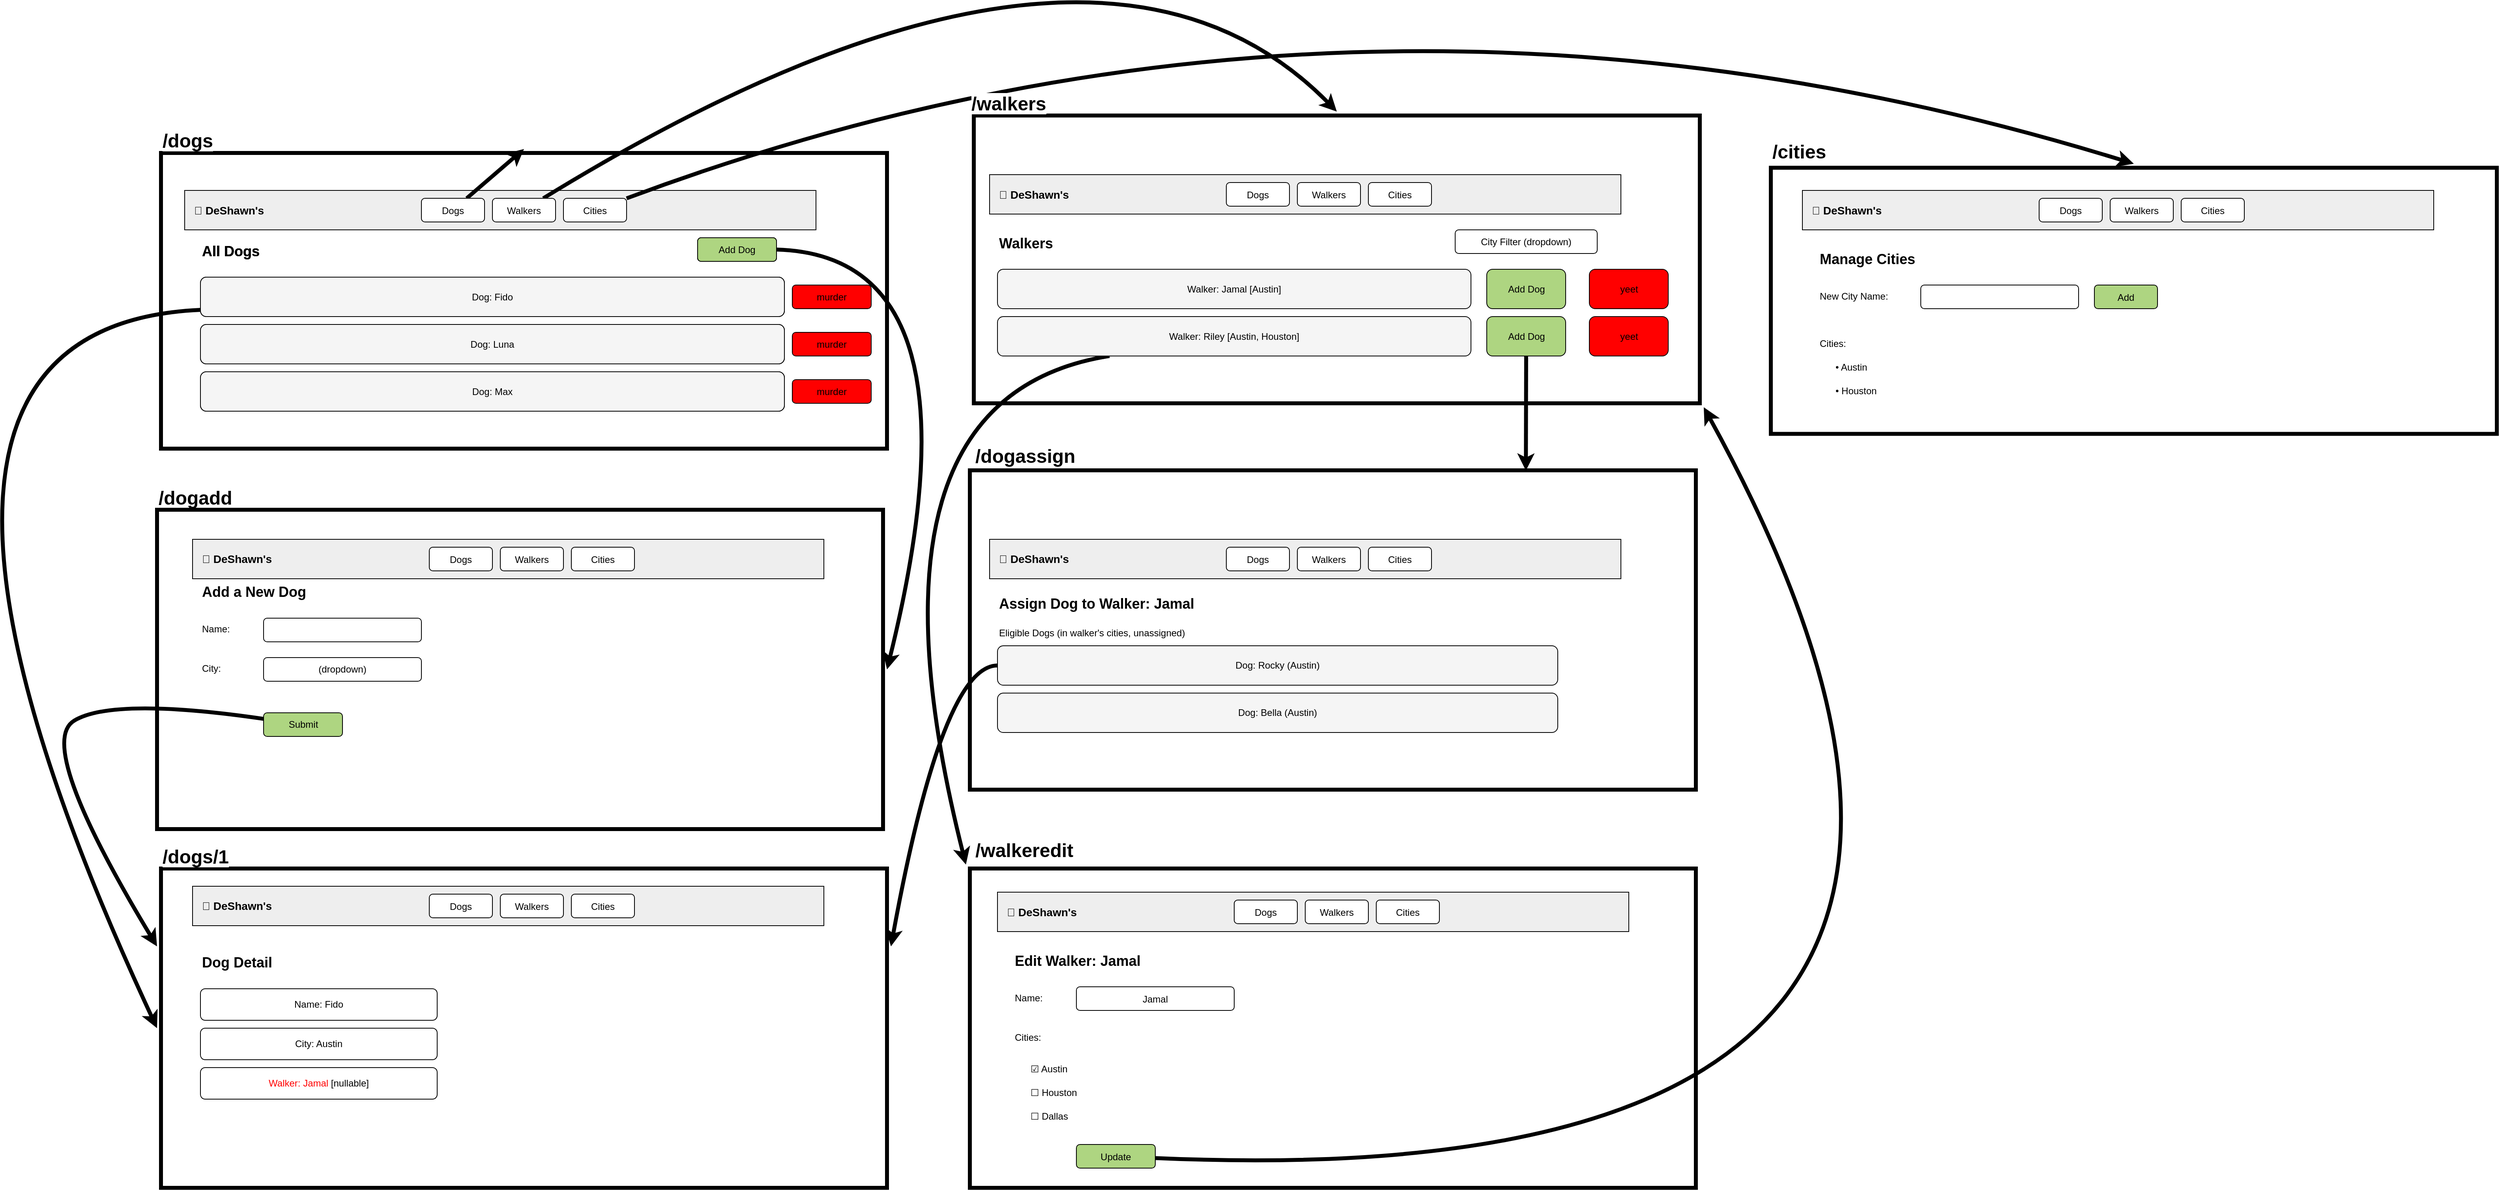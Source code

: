 <mxfile>
    <diagram name="HomePage - Dog List" id="l11hQqiA0nnNnRFRrhsg">
        <mxGraphModel dx="4706" dy="3631" grid="1" gridSize="10" guides="1" tooltips="1" connect="1" arrows="1" fold="1" page="1" pageScale="1" pageWidth="850" pageHeight="1100" math="0" shadow="0">
            <root>
                <mxCell id="0"/>
                <mxCell id="1" parent="0"/>
                <mxCell id="b7Y2qeC1Cj4s1qI2_A_5-8" value="Dog Detail" style="text;html=1;strokeColor=none;fillColor=none;fontSize=18;fontStyle=1;movable=1;resizable=1;rotatable=1;deletable=1;editable=1;locked=0;connectable=1;" parent="1" vertex="1">
                    <mxGeometry x="20" y="870" width="200" height="30" as="geometry"/>
                </mxCell>
                <mxCell id="b7Y2qeC1Cj4s1qI2_A_5-9" value="Name: Fido" style="rounded=1;whiteSpace=wrap;html=1;fillColor=#ffffff;movable=1;resizable=1;rotatable=1;deletable=1;editable=1;locked=0;connectable=1;" parent="1" vertex="1">
                    <mxGeometry x="20" y="920" width="300" height="40" as="geometry"/>
                </mxCell>
                <mxCell id="b7Y2qeC1Cj4s1qI2_A_5-10" value="City: Austin" style="rounded=1;whiteSpace=wrap;html=1;fillColor=#ffffff;movable=1;resizable=1;rotatable=1;deletable=1;editable=1;locked=0;connectable=1;" parent="1" vertex="1">
                    <mxGeometry x="20" y="970" width="300" height="40" as="geometry"/>
                </mxCell>
                <mxCell id="b7Y2qeC1Cj4s1qI2_A_5-11" value="&lt;span style=&quot;color: rgb(255, 0, 0);&quot;&gt;Walker: Jamal&lt;/span&gt; [nullable]" style="rounded=1;whiteSpace=wrap;html=1;fillColor=#ffffff;movable=1;resizable=1;rotatable=1;deletable=1;editable=1;locked=0;connectable=1;" parent="1" vertex="1">
                    <mxGeometry x="20" y="1020" width="300" height="40" as="geometry"/>
                </mxCell>
                <mxCell id="b7Y2qeC1Cj4s1qI2_A_5-32" value="Add a New Dog" style="text;html=1;fontSize=18;fontStyle=1;movable=1;resizable=1;rotatable=1;deletable=1;editable=1;locked=0;connectable=1;" parent="1" vertex="1">
                    <mxGeometry x="20" y="400" width="200" height="30" as="geometry"/>
                </mxCell>
                <mxCell id="b7Y2qeC1Cj4s1qI2_A_5-33" value="Name:" style="text;html=1;movable=1;resizable=1;rotatable=1;deletable=1;editable=1;locked=0;connectable=1;" parent="1" vertex="1">
                    <mxGeometry x="20" y="450" width="80" height="30" as="geometry"/>
                </mxCell>
                <mxCell id="b7Y2qeC1Cj4s1qI2_A_5-34" value="" style="rounded=1;whiteSpace=wrap;html=1;fillColor=#ffffff;movable=1;resizable=1;rotatable=1;deletable=1;editable=1;locked=0;connectable=1;" parent="1" vertex="1">
                    <mxGeometry x="100" y="450" width="200" height="30" as="geometry"/>
                </mxCell>
                <mxCell id="b7Y2qeC1Cj4s1qI2_A_5-35" value="City:" style="text;html=1;movable=1;resizable=1;rotatable=1;deletable=1;editable=1;locked=0;connectable=1;" parent="1" vertex="1">
                    <mxGeometry x="20" y="500" width="80" height="30" as="geometry"/>
                </mxCell>
                <mxCell id="b7Y2qeC1Cj4s1qI2_A_5-36" value="(dropdown)" style="rounded=1;whiteSpace=wrap;html=1;fillColor=#ffffff;movable=1;resizable=1;rotatable=1;deletable=1;editable=1;locked=0;connectable=1;" parent="1" vertex="1">
                    <mxGeometry x="100" y="500" width="200" height="30" as="geometry"/>
                </mxCell>
                <mxCell id="24" style="edgeStyle=none;html=1;entryX=0;entryY=0.25;entryDx=0;entryDy=0;strokeWidth=5;rounded=0;curved=1;" edge="1" parent="1" source="b7Y2qeC1Cj4s1qI2_A_5-37" target="18">
                    <mxGeometry relative="1" as="geometry">
                        <Array as="points">
                            <mxPoint x="-90" y="550"/>
                            <mxPoint x="-190" y="610"/>
                        </Array>
                    </mxGeometry>
                </mxCell>
                <mxCell id="b7Y2qeC1Cj4s1qI2_A_5-37" value="Submit" style="rounded=1;fillColor=#AED581;html=1;movable=1;resizable=1;rotatable=1;deletable=1;editable=1;locked=0;connectable=1;" parent="1" vertex="1">
                    <mxGeometry x="100" y="570" width="100" height="30" as="geometry"/>
                </mxCell>
                <mxCell id="b7Y2qeC1Cj4s1qI2_A_5-39" value="Walkers" style="text;html=1;fontSize=18;fontStyle=1;movable=1;resizable=1;rotatable=1;deletable=1;editable=1;locked=0;connectable=1;" parent="1" vertex="1">
                    <mxGeometry x="1030" y="-42.5" width="200" height="30" as="geometry"/>
                </mxCell>
                <mxCell id="b7Y2qeC1Cj4s1qI2_A_5-40" value="City Filter (dropdown)" style="rounded=1;whiteSpace=wrap;html=1;fillColor=#ffffff;movable=1;resizable=1;rotatable=1;deletable=1;editable=1;locked=0;connectable=1;" parent="1" vertex="1">
                    <mxGeometry x="1610" y="-42.5" width="180" height="30" as="geometry"/>
                </mxCell>
                <mxCell id="b7Y2qeC1Cj4s1qI2_A_5-41" value="Walker: Jamal [Austin]" style="rounded=1;whiteSpace=wrap;html=1;fillColor=#f5f5f5;movable=1;resizable=1;rotatable=1;deletable=1;editable=1;locked=0;connectable=1;" parent="1" vertex="1">
                    <mxGeometry x="1030" y="7.5" width="600" height="50" as="geometry"/>
                </mxCell>
                <mxCell id="b7Y2qeC1Cj4s1qI2_A_5-42" value="Add Dog" style="rounded=1;fillColor=#AED581;html=1;movable=1;resizable=1;rotatable=1;deletable=1;editable=1;locked=0;connectable=1;" parent="1" vertex="1">
                    <mxGeometry x="1650" y="7.5" width="100" height="50" as="geometry"/>
                </mxCell>
                <mxCell id="32" style="edgeStyle=none;html=1;entryX=0;entryY=0;entryDx=0;entryDy=0;strokeWidth=5;rounded=0;curved=1;" edge="1" parent="1" source="b7Y2qeC1Cj4s1qI2_A_5-43" target="13">
                    <mxGeometry relative="1" as="geometry">
                        <Array as="points">
                            <mxPoint x="840" y="170"/>
                        </Array>
                    </mxGeometry>
                </mxCell>
                <mxCell id="b7Y2qeC1Cj4s1qI2_A_5-43" value="Walker: Riley [Austin, Houston]" style="rounded=1;whiteSpace=wrap;html=1;fillColor=#f5f5f5;movable=1;resizable=1;rotatable=1;deletable=1;editable=1;locked=0;connectable=1;" parent="1" vertex="1">
                    <mxGeometry x="1030" y="67.5" width="600" height="50" as="geometry"/>
                </mxCell>
                <mxCell id="b7Y2qeC1Cj4s1qI2_A_5-44" value="Add Dog" style="rounded=1;fillColor=#AED581;html=1;movable=1;resizable=1;rotatable=1;deletable=1;editable=1;locked=0;connectable=1;" parent="1" vertex="1">
                    <mxGeometry x="1650" y="67.5" width="100" height="50" as="geometry"/>
                </mxCell>
                <mxCell id="b7Y2qeC1Cj4s1qI2_A_5-46" value="Assign Dog to Walker: Jamal" style="text;html=1;fontSize=18;fontStyle=1;movable=1;resizable=1;rotatable=1;deletable=1;editable=1;locked=0;connectable=1;" parent="1" vertex="1">
                    <mxGeometry x="1030" y="415" width="400" height="30" as="geometry"/>
                </mxCell>
                <mxCell id="b7Y2qeC1Cj4s1qI2_A_5-47" value="Eligible Dogs (in walker&#39;s cities, unassigned)" style="text;html=1;movable=1;resizable=1;rotatable=1;deletable=1;editable=1;locked=0;connectable=1;" parent="1" vertex="1">
                    <mxGeometry x="1030" y="455" width="400" height="20" as="geometry"/>
                </mxCell>
                <mxCell id="29" style="edgeStyle=none;html=1;entryX=1;entryY=0.25;entryDx=0;entryDy=0;rounded=0;curved=1;strokeWidth=5;" edge="1" parent="1" source="b7Y2qeC1Cj4s1qI2_A_5-48" target="18">
                    <mxGeometry relative="1" as="geometry">
                        <Array as="points">
                            <mxPoint x="960" y="510"/>
                        </Array>
                    </mxGeometry>
                </mxCell>
                <mxCell id="b7Y2qeC1Cj4s1qI2_A_5-48" value="Dog: Rocky (Austin)" style="rounded=1;whiteSpace=wrap;fillColor=#f5f5f5;movable=1;resizable=1;rotatable=1;deletable=1;editable=1;locked=0;connectable=1;" parent="1" vertex="1">
                    <mxGeometry x="1030" y="485" width="710" height="50" as="geometry"/>
                </mxCell>
                <mxCell id="b7Y2qeC1Cj4s1qI2_A_5-50" value="Dog: Bella (Austin)" style="rounded=1;whiteSpace=wrap;fillColor=#f5f5f5;movable=1;resizable=1;rotatable=1;deletable=1;editable=1;locked=0;connectable=1;" parent="1" vertex="1">
                    <mxGeometry x="1030" y="545" width="710" height="50" as="geometry"/>
                </mxCell>
                <mxCell id="b7Y2qeC1Cj4s1qI2_A_5-113" value="" style="rounded=0;whiteSpace=wrap;html=1;fillColor=#eeeeee;" parent="1" vertex="1">
                    <mxGeometry x="2050" y="-92.5" width="800" height="50" as="geometry"/>
                </mxCell>
                <mxCell id="b7Y2qeC1Cj4s1qI2_A_5-114" value="🐾 DeShawn&#39;s" style="text;html=1;fontSize=14;fontStyle=1;" parent="1" vertex="1">
                    <mxGeometry x="2060" y="-82.5" width="120" height="30" as="geometry"/>
                </mxCell>
                <mxCell id="b7Y2qeC1Cj4s1qI2_A_5-115" value="Dogs" style="rounded=1;fillColor=#ffffff;" parent="1" vertex="1">
                    <mxGeometry x="2350" y="-82.5" width="80" height="30" as="geometry"/>
                </mxCell>
                <mxCell id="b7Y2qeC1Cj4s1qI2_A_5-116" value="Walkers" style="rounded=1;fillColor=#ffffff;" parent="1" vertex="1">
                    <mxGeometry x="2440" y="-82.5" width="80" height="30" as="geometry"/>
                </mxCell>
                <mxCell id="b7Y2qeC1Cj4s1qI2_A_5-117" value="Cities" style="rounded=1;fillColor=#ffffff;" parent="1" vertex="1">
                    <mxGeometry x="2530" y="-82.5" width="80" height="30" as="geometry"/>
                </mxCell>
                <mxCell id="b7Y2qeC1Cj4s1qI2_A_5-118" value="Manage Cities" style="text;html=1;fontSize=18;fontStyle=1;" parent="1" vertex="1">
                    <mxGeometry x="2070" y="-22.5" width="300" height="30" as="geometry"/>
                </mxCell>
                <mxCell id="b7Y2qeC1Cj4s1qI2_A_5-119" value="New City Name:" style="text;html=1;" parent="1" vertex="1">
                    <mxGeometry x="2070" y="27.5" width="120" height="30" as="geometry"/>
                </mxCell>
                <mxCell id="b7Y2qeC1Cj4s1qI2_A_5-120" value="" style="rounded=1;whiteSpace=wrap;fillColor=#ffffff;" parent="1" vertex="1">
                    <mxGeometry x="2200" y="27.5" width="200" height="30" as="geometry"/>
                </mxCell>
                <mxCell id="b7Y2qeC1Cj4s1qI2_A_5-121" value="Add" style="rounded=1;fillColor=#AED581;" parent="1" vertex="1">
                    <mxGeometry x="2420" y="27.5" width="80" height="30" as="geometry"/>
                </mxCell>
                <mxCell id="b7Y2qeC1Cj4s1qI2_A_5-122" value="Cities:" style="text;html=1;" parent="1" vertex="1">
                    <mxGeometry x="2070" y="87.5" width="100" height="20" as="geometry"/>
                </mxCell>
                <mxCell id="b7Y2qeC1Cj4s1qI2_A_5-123" value="• Austin" style="text;html=1;" parent="1" vertex="1">
                    <mxGeometry x="2090" y="117.5" width="200" height="20" as="geometry"/>
                </mxCell>
                <mxCell id="b7Y2qeC1Cj4s1qI2_A_5-124" value="• Houston" style="text;html=1;" parent="1" vertex="1">
                    <mxGeometry x="2090" y="147.5" width="200" height="20" as="geometry"/>
                </mxCell>
                <mxCell id="b7Y2qeC1Cj4s1qI2_A_5-130" value="Edit Walker: Jamal" style="text;html=1;fontSize=18;fontStyle=1;movable=1;resizable=1;rotatable=1;deletable=1;editable=1;locked=0;connectable=1;" parent="1" vertex="1">
                    <mxGeometry x="1050" y="867.5" width="400" height="30" as="geometry"/>
                </mxCell>
                <mxCell id="b7Y2qeC1Cj4s1qI2_A_5-131" value="Name:" style="text;html=1;movable=1;resizable=1;rotatable=1;deletable=1;editable=1;locked=0;connectable=1;" parent="1" vertex="1">
                    <mxGeometry x="1050" y="917.5" width="80" height="30" as="geometry"/>
                </mxCell>
                <mxCell id="b7Y2qeC1Cj4s1qI2_A_5-132" value="Jamal" style="rounded=1;fillColor=#ffffff;movable=1;resizable=1;rotatable=1;deletable=1;editable=1;locked=0;connectable=1;" parent="1" vertex="1">
                    <mxGeometry x="1130" y="917.5" width="200" height="30" as="geometry"/>
                </mxCell>
                <mxCell id="b7Y2qeC1Cj4s1qI2_A_5-133" value="Cities:" style="text;html=1;movable=1;resizable=1;rotatable=1;deletable=1;editable=1;locked=0;connectable=1;" parent="1" vertex="1">
                    <mxGeometry x="1050" y="967.5" width="100" height="30" as="geometry"/>
                </mxCell>
                <mxCell id="b7Y2qeC1Cj4s1qI2_A_5-134" value="☑ Austin" style="text;html=1;movable=1;resizable=1;rotatable=1;deletable=1;editable=1;locked=0;connectable=1;" parent="1" vertex="1">
                    <mxGeometry x="1070" y="1007.5" width="120" height="20" as="geometry"/>
                </mxCell>
                <mxCell id="b7Y2qeC1Cj4s1qI2_A_5-135" value="☐ Houston" style="text;html=1;movable=1;resizable=1;rotatable=1;deletable=1;editable=1;locked=0;connectable=1;" parent="1" vertex="1">
                    <mxGeometry x="1070" y="1037.5" width="120" height="20" as="geometry"/>
                </mxCell>
                <mxCell id="b7Y2qeC1Cj4s1qI2_A_5-136" value="☐ Dallas" style="text;html=1;movable=1;resizable=1;rotatable=1;deletable=1;editable=1;locked=0;connectable=1;" parent="1" vertex="1">
                    <mxGeometry x="1070" y="1067.5" width="120" height="20" as="geometry"/>
                </mxCell>
                <mxCell id="33" style="edgeStyle=none;html=1;entryX=1;entryY=1;entryDx=0;entryDy=0;strokeWidth=5;rounded=0;curved=1;" edge="1" parent="1" source="b7Y2qeC1Cj4s1qI2_A_5-137" target="16">
                    <mxGeometry relative="1" as="geometry">
                        <Array as="points">
                            <mxPoint x="2480" y="1190"/>
                        </Array>
                    </mxGeometry>
                </mxCell>
                <mxCell id="b7Y2qeC1Cj4s1qI2_A_5-137" value="Update" style="rounded=1;fillColor=#aed581;movable=1;resizable=1;rotatable=1;deletable=1;editable=1;locked=0;connectable=1;" parent="1" vertex="1">
                    <mxGeometry x="1130" y="1117.5" width="100" height="30" as="geometry"/>
                </mxCell>
                <mxCell id="b7Y2qeC1Cj4s1qI2_A_5-146" value="" style="group;movable=1;resizable=1;rotatable=1;deletable=1;editable=1;locked=0;connectable=1;" parent="1" vertex="1" connectable="0">
                    <mxGeometry x="1030" y="797.5" width="800" height="50" as="geometry"/>
                </mxCell>
                <mxCell id="b7Y2qeC1Cj4s1qI2_A_5-125" value="" style="rounded=0;fillColor=#eeeeee;movable=1;resizable=1;rotatable=1;deletable=1;editable=1;locked=0;connectable=1;" parent="b7Y2qeC1Cj4s1qI2_A_5-146" vertex="1">
                    <mxGeometry width="800" height="50" as="geometry"/>
                </mxCell>
                <mxCell id="b7Y2qeC1Cj4s1qI2_A_5-126" value="🐾 DeShawn&#39;s" style="text;html=1;fontSize=14;fontStyle=1;movable=1;resizable=1;rotatable=1;deletable=1;editable=1;locked=0;connectable=1;" parent="b7Y2qeC1Cj4s1qI2_A_5-146" vertex="1">
                    <mxGeometry x="10" y="10" width="120" height="30" as="geometry"/>
                </mxCell>
                <mxCell id="b7Y2qeC1Cj4s1qI2_A_5-127" value="Dogs" style="rounded=1;fillColor=#ffffff;movable=1;resizable=1;rotatable=1;deletable=1;editable=1;locked=0;connectable=1;" parent="b7Y2qeC1Cj4s1qI2_A_5-146" vertex="1">
                    <mxGeometry x="300" y="10" width="80" height="30" as="geometry"/>
                </mxCell>
                <mxCell id="b7Y2qeC1Cj4s1qI2_A_5-128" value="Walkers" style="rounded=1;fillColor=#ffffff;movable=1;resizable=1;rotatable=1;deletable=1;editable=1;locked=0;connectable=1;" parent="b7Y2qeC1Cj4s1qI2_A_5-146" vertex="1">
                    <mxGeometry x="390" y="10" width="80" height="30" as="geometry"/>
                </mxCell>
                <mxCell id="b7Y2qeC1Cj4s1qI2_A_5-129" value="Cities" style="rounded=1;fillColor=#ffffff;movable=1;resizable=1;rotatable=1;deletable=1;editable=1;locked=0;connectable=1;" parent="b7Y2qeC1Cj4s1qI2_A_5-146" vertex="1">
                    <mxGeometry x="480" y="10" width="80" height="30" as="geometry"/>
                </mxCell>
                <mxCell id="b7Y2qeC1Cj4s1qI2_A_5-147" value="" style="group" parent="1" vertex="1" connectable="0">
                    <mxGeometry x="10" y="790" width="800" height="50" as="geometry"/>
                </mxCell>
                <mxCell id="b7Y2qeC1Cj4s1qI2_A_5-148" value="" style="rounded=0;fillColor=#eeeeee;movable=1;resizable=1;rotatable=1;deletable=1;editable=1;locked=0;connectable=1;" parent="b7Y2qeC1Cj4s1qI2_A_5-147" vertex="1">
                    <mxGeometry width="800" height="50" as="geometry"/>
                </mxCell>
                <mxCell id="b7Y2qeC1Cj4s1qI2_A_5-149" value="🐾 DeShawn&#39;s" style="text;html=1;fontSize=14;fontStyle=1;movable=0;resizable=0;rotatable=0;deletable=0;editable=0;locked=1;connectable=0;" parent="b7Y2qeC1Cj4s1qI2_A_5-147" vertex="1">
                    <mxGeometry x="10" y="10" width="120" height="30" as="geometry"/>
                </mxCell>
                <mxCell id="b7Y2qeC1Cj4s1qI2_A_5-150" value="Dogs" style="rounded=1;fillColor=#ffffff;movable=0;resizable=0;rotatable=0;deletable=0;editable=0;locked=1;connectable=0;" parent="b7Y2qeC1Cj4s1qI2_A_5-147" vertex="1">
                    <mxGeometry x="300" y="10" width="80" height="30" as="geometry"/>
                </mxCell>
                <mxCell id="b7Y2qeC1Cj4s1qI2_A_5-151" value="Walkers" style="rounded=1;fillColor=#ffffff;movable=0;resizable=0;rotatable=0;deletable=0;editable=0;locked=1;connectable=0;" parent="b7Y2qeC1Cj4s1qI2_A_5-147" vertex="1">
                    <mxGeometry x="390" y="10" width="80" height="30" as="geometry"/>
                </mxCell>
                <mxCell id="b7Y2qeC1Cj4s1qI2_A_5-152" value="Cities" style="rounded=1;fillColor=#ffffff;movable=0;resizable=0;rotatable=0;deletable=0;editable=0;locked=1;connectable=0;" parent="b7Y2qeC1Cj4s1qI2_A_5-147" vertex="1">
                    <mxGeometry x="480" y="10" width="80" height="30" as="geometry"/>
                </mxCell>
                <mxCell id="b7Y2qeC1Cj4s1qI2_A_5-159" value="" style="group;movable=1;resizable=1;rotatable=1;deletable=1;editable=1;locked=0;connectable=1;" parent="1" vertex="1" connectable="0">
                    <mxGeometry x="1020" y="-112.5" width="800" height="50" as="geometry"/>
                </mxCell>
                <mxCell id="b7Y2qeC1Cj4s1qI2_A_5-160" value="" style="rounded=0;fillColor=#eeeeee;movable=1;resizable=1;rotatable=1;deletable=1;editable=1;locked=0;connectable=1;" parent="b7Y2qeC1Cj4s1qI2_A_5-159" vertex="1">
                    <mxGeometry width="800" height="50" as="geometry"/>
                </mxCell>
                <mxCell id="b7Y2qeC1Cj4s1qI2_A_5-161" value="🐾 DeShawn&#39;s" style="text;html=1;fontSize=14;fontStyle=1;movable=1;resizable=1;rotatable=1;deletable=1;editable=1;locked=0;connectable=1;" parent="b7Y2qeC1Cj4s1qI2_A_5-159" vertex="1">
                    <mxGeometry x="10" y="10" width="120" height="30" as="geometry"/>
                </mxCell>
                <mxCell id="b7Y2qeC1Cj4s1qI2_A_5-162" value="Dogs" style="rounded=1;fillColor=#ffffff;movable=1;resizable=1;rotatable=1;deletable=1;editable=1;locked=0;connectable=1;" parent="b7Y2qeC1Cj4s1qI2_A_5-159" vertex="1">
                    <mxGeometry x="300" y="10" width="80" height="30" as="geometry"/>
                </mxCell>
                <mxCell id="b7Y2qeC1Cj4s1qI2_A_5-164" value="Cities" style="rounded=1;fillColor=#ffffff;movable=1;resizable=1;rotatable=1;deletable=1;editable=1;locked=0;connectable=1;" parent="b7Y2qeC1Cj4s1qI2_A_5-159" vertex="1">
                    <mxGeometry x="480" y="10" width="80" height="30" as="geometry"/>
                </mxCell>
                <mxCell id="19" value="Walkers" style="rounded=1;fillColor=#ffffff;movable=1;resizable=1;rotatable=1;deletable=1;editable=1;locked=0;connectable=1;" vertex="1" parent="b7Y2qeC1Cj4s1qI2_A_5-159">
                    <mxGeometry x="390" y="10" width="80" height="30" as="geometry"/>
                </mxCell>
                <mxCell id="b7Y2qeC1Cj4s1qI2_A_5-165" value="" style="group" parent="1" vertex="1" connectable="0">
                    <mxGeometry x="1020" y="350" width="870" height="410" as="geometry"/>
                </mxCell>
                <mxCell id="b7Y2qeC1Cj4s1qI2_A_5-166" value="" style="rounded=0;fillColor=#eeeeee;movable=1;resizable=1;rotatable=1;deletable=1;editable=1;locked=0;connectable=1;" parent="b7Y2qeC1Cj4s1qI2_A_5-165" vertex="1">
                    <mxGeometry width="800" height="50" as="geometry"/>
                </mxCell>
                <mxCell id="b7Y2qeC1Cj4s1qI2_A_5-167" value="🐾 DeShawn&#39;s" style="text;html=1;fontSize=14;fontStyle=1;movable=0;resizable=0;rotatable=0;deletable=0;editable=0;locked=1;connectable=0;" parent="b7Y2qeC1Cj4s1qI2_A_5-165" vertex="1">
                    <mxGeometry x="10" y="10" width="120" height="30" as="geometry"/>
                </mxCell>
                <mxCell id="b7Y2qeC1Cj4s1qI2_A_5-168" value="Dogs" style="rounded=1;fillColor=#ffffff;movable=0;resizable=0;rotatable=0;deletable=0;editable=0;locked=1;connectable=0;" parent="b7Y2qeC1Cj4s1qI2_A_5-165" vertex="1">
                    <mxGeometry x="300" y="10" width="80" height="30" as="geometry"/>
                </mxCell>
                <mxCell id="b7Y2qeC1Cj4s1qI2_A_5-169" value="Walkers" style="rounded=1;fillColor=#ffffff;movable=0;resizable=0;rotatable=0;deletable=0;editable=0;locked=1;connectable=0;" parent="b7Y2qeC1Cj4s1qI2_A_5-165" vertex="1">
                    <mxGeometry x="390" y="10" width="80" height="30" as="geometry"/>
                </mxCell>
                <mxCell id="b7Y2qeC1Cj4s1qI2_A_5-170" value="Cities" style="rounded=1;fillColor=#ffffff;movable=0;resizable=0;rotatable=0;deletable=0;editable=0;locked=1;connectable=0;" parent="b7Y2qeC1Cj4s1qI2_A_5-165" vertex="1">
                    <mxGeometry x="480" y="10" width="80" height="30" as="geometry"/>
                </mxCell>
                <mxCell id="40" value="&lt;font style=&quot;font-size: 24px;&quot;&gt;&lt;b style=&quot;background-color: rgb(255, 255, 255);&quot;&gt;/walkeredit&lt;/b&gt;&lt;/font&gt;&lt;span style=&quot;font-family: monospace; font-size: 0px; text-wrap-mode: nowrap;&quot;&gt;%3CmxGraphModel%3E%3Croot%3E%3CmxCell%20id%3D%220%22%2F%3E%3CmxCell%20id%3D%221%22%20parent%3D%220%22%2F%3E%3CmxCell%20id%3D%222%22%20value%3D%22%26lt%3Bfont%20style%3D%26quot%3Bfont-size%3A%2024px%3B%26quot%3B%26gt%3B%26lt%3Bb%20style%3D%26quot%3Bbackground-color%3A%20rgb(255%2C%20255%2C%20255)%3B%26quot%3B%26gt%3B%2Fdogs%26lt%3B%2Fb%26gt%3B%26lt%3B%2Ffont%26gt%3B%22%20style%3D%22text%3BstrokeColor%3Dnone%3Balign%3Dleft%3BfillColor%3Dnone%3Bhtml%3D1%3BverticalAlign%3Dmiddle%3BwhiteSpace%3Dwrap%3Brounded%3D0%3B%22%20vertex%3D%221%22%20parent%3D%221%22%3E%3CmxGeometry%20x%3D%22-30%22%20y%3D%22-170%22%20width%3D%22210%22%20height%3D%2230%22%20as%3D%22geometry%22%2F%3E%3C%2FmxCell%3E%3C%2Froot%3E%3C%2FmxGraphModel%3E&lt;/span&gt;" style="text;strokeColor=none;align=left;fillColor=none;html=1;verticalAlign=middle;whiteSpace=wrap;rounded=0;" vertex="1" parent="b7Y2qeC1Cj4s1qI2_A_5-165">
                    <mxGeometry x="-20" y="380" width="210" height="30" as="geometry"/>
                </mxCell>
                <mxCell id="b7Y2qeC1Cj4s1qI2_A_5-177" value="yeet" style="rounded=1;fillColor=#FF0000;html=1;movable=1;resizable=1;rotatable=1;deletable=1;editable=1;locked=0;connectable=1;" parent="1" vertex="1">
                    <mxGeometry x="1780" y="7.5" width="100" height="50" as="geometry"/>
                </mxCell>
                <mxCell id="b7Y2qeC1Cj4s1qI2_A_5-178" value="yeet" style="rounded=1;fillColor=#FF0000;html=1;movable=1;resizable=1;rotatable=1;deletable=1;editable=1;locked=0;connectable=1;" parent="1" vertex="1">
                    <mxGeometry x="1780" y="67.5" width="100" height="50" as="geometry"/>
                </mxCell>
                <mxCell id="2" value="" style="group" parent="1" vertex="1" connectable="0">
                    <mxGeometry x="10" y="350" width="800" height="50" as="geometry"/>
                </mxCell>
                <mxCell id="3" value="" style="rounded=0;fillColor=#eeeeee;movable=1;resizable=1;rotatable=1;deletable=1;editable=1;locked=0;connectable=1;" parent="2" vertex="1">
                    <mxGeometry width="800" height="50" as="geometry"/>
                </mxCell>
                <mxCell id="4" value="🐾 DeShawn&#39;s" style="text;html=1;fontSize=14;fontStyle=1;movable=0;resizable=0;rotatable=0;deletable=0;editable=0;locked=1;connectable=0;" parent="2" vertex="1">
                    <mxGeometry x="10" y="10" width="120" height="30" as="geometry"/>
                </mxCell>
                <mxCell id="5" value="Dogs" style="rounded=1;fillColor=#ffffff;movable=0;resizable=0;rotatable=0;deletable=0;editable=0;locked=1;connectable=0;" parent="2" vertex="1">
                    <mxGeometry x="300" y="10" width="80" height="30" as="geometry"/>
                </mxCell>
                <mxCell id="6" value="Walkers" style="rounded=1;fillColor=#ffffff;movable=0;resizable=0;rotatable=0;deletable=0;editable=0;locked=1;connectable=0;" parent="2" vertex="1">
                    <mxGeometry x="390" y="10" width="80" height="30" as="geometry"/>
                </mxCell>
                <mxCell id="7" value="Cities" style="rounded=1;fillColor=#ffffff;movable=0;resizable=0;rotatable=0;deletable=0;editable=0;locked=1;connectable=0;" parent="2" vertex="1">
                    <mxGeometry x="480" y="10" width="80" height="30" as="geometry"/>
                </mxCell>
                <mxCell id="13" value="" style="rounded=0;whiteSpace=wrap;html=1;strokeWidth=5;perimeterSpacing=5;fillColor=none;" parent="1" vertex="1">
                    <mxGeometry x="995" y="767.5" width="920" height="405" as="geometry"/>
                </mxCell>
                <mxCell id="14" value="" style="rounded=0;whiteSpace=wrap;html=1;strokeWidth=5;perimeterSpacing=5;fillColor=none;" parent="1" vertex="1">
                    <mxGeometry x="2010" y="-121.25" width="920" height="337.5" as="geometry"/>
                </mxCell>
                <mxCell id="16" value="" style="rounded=0;whiteSpace=wrap;html=1;strokeWidth=5;perimeterSpacing=5;fillColor=none;" parent="1" vertex="1">
                    <mxGeometry x="1000" y="-187.5" width="920" height="365" as="geometry"/>
                </mxCell>
                <mxCell id="18" value="" style="rounded=0;whiteSpace=wrap;html=1;strokeWidth=5;perimeterSpacing=5;fillColor=none;" parent="1" vertex="1">
                    <mxGeometry x="-30" y="767.5" width="920" height="405" as="geometry"/>
                </mxCell>
                <mxCell id="b7Y2qeC1Cj4s1qI2_A_5-2" value="All Dogs" style="text;html=1;strokeColor=none;fillColor=none;fontSize=18;fontStyle=1;movable=1;resizable=1;rotatable=1;deletable=1;editable=1;locked=0;connectable=1;" parent="1" vertex="1">
                    <mxGeometry x="20" y="-32.5" width="160" height="30" as="geometry"/>
                </mxCell>
                <mxCell id="b7Y2qeC1Cj4s1qI2_A_5-3" value="Add Dog" style="rounded=1;whiteSpace=wrap;html=1;fillColor=#a5d6a7;movable=1;resizable=1;rotatable=1;deletable=1;editable=1;locked=0;connectable=1;" parent="1" vertex="1">
                    <mxGeometry x="650" y="-32.5" width="100" height="30" as="geometry"/>
                </mxCell>
                <mxCell id="b7Y2qeC1Cj4s1qI2_A_5-4" value="Dog: Fido" style="rounded=1;whiteSpace=wrap;html=1;fillColor=#f5f5f5;movable=1;resizable=1;rotatable=1;deletable=1;editable=1;locked=0;connectable=1;" parent="1" vertex="1">
                    <mxGeometry x="20" y="17.5" width="740" height="50" as="geometry"/>
                </mxCell>
                <mxCell id="b7Y2qeC1Cj4s1qI2_A_5-5" value="Dog: Luna" style="rounded=1;whiteSpace=wrap;html=1;fillColor=#f5f5f5;movable=1;resizable=1;rotatable=1;deletable=1;editable=1;locked=0;connectable=1;" parent="1" vertex="1">
                    <mxGeometry x="20" y="77.5" width="740" height="50" as="geometry"/>
                </mxCell>
                <mxCell id="b7Y2qeC1Cj4s1qI2_A_5-6" value="Dog: Max" style="rounded=1;whiteSpace=wrap;html=1;fillColor=#f5f5f5;movable=1;resizable=1;rotatable=1;deletable=1;editable=1;locked=0;connectable=1;" parent="1" vertex="1">
                    <mxGeometry x="20" y="137.5" width="740" height="50" as="geometry"/>
                </mxCell>
                <mxCell id="b7Y2qeC1Cj4s1qI2_A_5-13" value="All Dogs" style="text;html=1;strokeColor=none;fillColor=none;fontSize=18;fontStyle=1;movable=1;resizable=1;rotatable=1;deletable=1;editable=1;locked=0;connectable=1;" parent="1" vertex="1">
                    <mxGeometry x="20" y="-32.5" width="160" height="30" as="geometry"/>
                </mxCell>
                <mxCell id="b7Y2qeC1Cj4s1qI2_A_5-14" value="Add Dog" style="rounded=1;whiteSpace=wrap;html=1;fillColor=#a5d6a7;movable=1;resizable=1;rotatable=1;deletable=1;editable=1;locked=0;connectable=1;" parent="1" vertex="1">
                    <mxGeometry x="650" y="-32.5" width="100" height="30" as="geometry"/>
                </mxCell>
                <mxCell id="b7Y2qeC1Cj4s1qI2_A_5-15" value="Dog: Fido" style="rounded=1;whiteSpace=wrap;html=1;fillColor=#f5f5f5;movable=1;resizable=1;rotatable=1;deletable=1;editable=1;locked=0;connectable=1;" parent="1" vertex="1">
                    <mxGeometry x="20" y="17.5" width="740" height="50" as="geometry"/>
                </mxCell>
                <mxCell id="b7Y2qeC1Cj4s1qI2_A_5-16" value="Dog: Luna" style="rounded=1;whiteSpace=wrap;html=1;fillColor=#f5f5f5;movable=1;resizable=1;rotatable=1;deletable=1;editable=1;locked=0;connectable=1;" parent="1" vertex="1">
                    <mxGeometry x="20" y="77.5" width="740" height="50" as="geometry"/>
                </mxCell>
                <mxCell id="b7Y2qeC1Cj4s1qI2_A_5-17" value="Dog: Max" style="rounded=1;whiteSpace=wrap;html=1;fillColor=#f5f5f5;movable=1;resizable=1;rotatable=1;deletable=1;editable=1;locked=0;connectable=1;" parent="1" vertex="1">
                    <mxGeometry x="20" y="137.5" width="740" height="50" as="geometry"/>
                </mxCell>
                <mxCell id="b7Y2qeC1Cj4s1qI2_A_5-19" value="All Dogs" style="text;html=1;strokeColor=none;fillColor=none;fontSize=18;fontStyle=1;movable=1;resizable=1;rotatable=1;deletable=1;editable=1;locked=0;connectable=1;" parent="1" vertex="1">
                    <mxGeometry x="20" y="-32.5" width="160" height="30" as="geometry"/>
                </mxCell>
                <mxCell id="23" style="edgeStyle=none;html=1;exitX=1;exitY=0.5;exitDx=0;exitDy=0;entryX=1;entryY=0.5;entryDx=0;entryDy=0;strokeWidth=5;rounded=0;curved=1;" edge="1" parent="1" source="b7Y2qeC1Cj4s1qI2_A_5-20" target="17">
                    <mxGeometry relative="1" as="geometry">
                        <Array as="points">
                            <mxPoint x="1020" y="-10"/>
                        </Array>
                    </mxGeometry>
                </mxCell>
                <mxCell id="b7Y2qeC1Cj4s1qI2_A_5-20" value="Add Dog" style="rounded=1;whiteSpace=wrap;html=1;fillColor=#AED581;movable=1;resizable=1;rotatable=1;deletable=1;editable=1;locked=0;connectable=1;" parent="1" vertex="1">
                    <mxGeometry x="650" y="-32.5" width="100" height="30" as="geometry"/>
                </mxCell>
                <mxCell id="46" style="edgeStyle=none;html=1;entryX=0;entryY=0.5;entryDx=0;entryDy=0;rounded=0;curved=1;strokeWidth=5;" edge="1" parent="1" source="b7Y2qeC1Cj4s1qI2_A_5-21" target="18">
                    <mxGeometry relative="1" as="geometry">
                        <Array as="points">
                            <mxPoint x="-450" y="80"/>
                        </Array>
                    </mxGeometry>
                </mxCell>
                <mxCell id="b7Y2qeC1Cj4s1qI2_A_5-21" value="Dog: Fido" style="rounded=1;whiteSpace=wrap;html=1;fillColor=#f5f5f5;movable=1;resizable=1;rotatable=1;deletable=1;editable=1;locked=0;connectable=1;" parent="1" vertex="1">
                    <mxGeometry x="20" y="17.5" width="740" height="50" as="geometry"/>
                </mxCell>
                <mxCell id="b7Y2qeC1Cj4s1qI2_A_5-22" value="Dog: Luna" style="rounded=1;whiteSpace=wrap;html=1;fillColor=#f5f5f5;movable=1;resizable=1;rotatable=1;deletable=1;editable=1;locked=0;connectable=1;" parent="1" vertex="1">
                    <mxGeometry x="20" y="77.5" width="740" height="50" as="geometry"/>
                </mxCell>
                <mxCell id="b7Y2qeC1Cj4s1qI2_A_5-23" value="Dog: Max" style="rounded=1;whiteSpace=wrap;html=1;fillColor=#f5f5f5;movable=1;resizable=1;rotatable=1;deletable=1;editable=1;locked=0;connectable=1;" parent="1" vertex="1">
                    <mxGeometry x="20" y="137.5" width="740" height="50" as="geometry"/>
                </mxCell>
                <mxCell id="b7Y2qeC1Cj4s1qI2_A_5-171" value="&lt;div&gt;murder&lt;/div&gt;" style="rounded=1;whiteSpace=wrap;html=1;fillColor=#FF0000;movable=1;resizable=1;rotatable=1;deletable=1;editable=1;locked=0;connectable=1;" parent="1" vertex="1">
                    <mxGeometry x="770" y="27.5" width="100" height="30" as="geometry"/>
                </mxCell>
                <mxCell id="b7Y2qeC1Cj4s1qI2_A_5-172" value="&lt;div&gt;murder&lt;/div&gt;" style="rounded=1;whiteSpace=wrap;html=1;fillColor=#FF0000;movable=1;resizable=1;rotatable=1;deletable=1;editable=1;locked=0;connectable=1;" parent="1" vertex="1">
                    <mxGeometry x="770" y="87.5" width="100" height="30" as="geometry"/>
                </mxCell>
                <mxCell id="b7Y2qeC1Cj4s1qI2_A_5-173" value="&lt;div&gt;murder&lt;/div&gt;" style="rounded=1;whiteSpace=wrap;html=1;fillColor=#FF0000;movable=1;resizable=1;rotatable=1;deletable=1;editable=1;locked=0;connectable=1;" parent="1" vertex="1">
                    <mxGeometry x="770" y="147.5" width="100" height="30" as="geometry"/>
                </mxCell>
                <mxCell id="b7Y2qeC1Cj4s1qI2_A_5-154" value="" style="rounded=0;fillColor=#eeeeee;movable=1;resizable=1;rotatable=1;deletable=1;editable=1;locked=0;connectable=1;" parent="1" vertex="1">
                    <mxGeometry y="-92.5" width="800" height="50" as="geometry"/>
                </mxCell>
                <mxCell id="b7Y2qeC1Cj4s1qI2_A_5-155" value="🐾 DeShawn&#39;s" style="text;html=1;fontSize=14;fontStyle=1;movable=1;resizable=1;rotatable=1;deletable=1;editable=1;locked=0;connectable=1;" parent="1" vertex="1">
                    <mxGeometry x="10" y="-82.5" width="120" height="30" as="geometry"/>
                </mxCell>
                <mxCell id="41" style="edgeStyle=none;html=1;entryX=0.5;entryY=0;entryDx=0;entryDy=0;rounded=0;curved=1;strokeWidth=5;" edge="1" parent="1" source="b7Y2qeC1Cj4s1qI2_A_5-156" target="15">
                    <mxGeometry relative="1" as="geometry"/>
                </mxCell>
                <mxCell id="b7Y2qeC1Cj4s1qI2_A_5-156" value="Dogs" style="rounded=1;fillColor=#ffffff;movable=1;resizable=1;rotatable=1;deletable=1;editable=1;locked=0;connectable=1;" parent="1" vertex="1">
                    <mxGeometry x="300" y="-82.5" width="80" height="30" as="geometry"/>
                </mxCell>
                <mxCell id="42" style="edgeStyle=none;html=1;entryX=0.5;entryY=0;entryDx=0;entryDy=0;strokeWidth=5;rounded=0;curved=1;" edge="1" parent="1" source="b7Y2qeC1Cj4s1qI2_A_5-157" target="16">
                    <mxGeometry relative="1" as="geometry">
                        <Array as="points">
                            <mxPoint x="1150" y="-510"/>
                        </Array>
                    </mxGeometry>
                </mxCell>
                <mxCell id="b7Y2qeC1Cj4s1qI2_A_5-157" value="Walkers" style="rounded=1;fillColor=#ffffff;movable=1;resizable=1;rotatable=1;deletable=1;editable=1;locked=0;connectable=1;" parent="1" vertex="1">
                    <mxGeometry x="390" y="-82.5" width="80" height="30" as="geometry"/>
                </mxCell>
                <mxCell id="43" style="edgeStyle=none;html=1;entryX=0.5;entryY=0;entryDx=0;entryDy=0;strokeWidth=5;rounded=0;curved=1;" edge="1" parent="1" source="b7Y2qeC1Cj4s1qI2_A_5-158" target="14">
                    <mxGeometry relative="1" as="geometry">
                        <Array as="points">
                            <mxPoint x="1490" y="-430"/>
                        </Array>
                    </mxGeometry>
                </mxCell>
                <mxCell id="b7Y2qeC1Cj4s1qI2_A_5-158" value="Cities" style="rounded=1;fillColor=#ffffff;movable=1;resizable=1;rotatable=1;deletable=1;editable=1;locked=0;connectable=1;" parent="1" vertex="1">
                    <mxGeometry x="480" y="-82.5" width="80" height="30" as="geometry"/>
                </mxCell>
                <mxCell id="15" value="" style="rounded=0;whiteSpace=wrap;html=1;strokeWidth=5;perimeterSpacing=5;fillColor=none;movable=1;resizable=1;rotatable=1;deletable=1;editable=1;locked=0;connectable=1;" parent="1" vertex="1">
                    <mxGeometry x="-30" y="-140" width="920" height="375" as="geometry"/>
                </mxCell>
                <mxCell id="27" style="edgeStyle=none;html=1;entryX=0.763;entryY=0.013;entryDx=0;entryDy=0;entryPerimeter=0;strokeWidth=5;rounded=0;curved=1;" edge="1" parent="1" source="b7Y2qeC1Cj4s1qI2_A_5-44" target="10">
                    <mxGeometry relative="1" as="geometry"/>
                </mxCell>
                <mxCell id="10" value="" style="rounded=0;whiteSpace=wrap;html=1;strokeWidth=5;perimeterSpacing=5;fillColor=none;" parent="1" vertex="1">
                    <mxGeometry x="995" y="262.5" width="920" height="405" as="geometry"/>
                </mxCell>
                <mxCell id="34" value="&lt;font style=&quot;font-size: 24px;&quot;&gt;&lt;b style=&quot;background-color: rgb(255, 255, 255);&quot;&gt;/dogs&lt;/b&gt;&lt;/font&gt;" style="text;strokeColor=none;align=left;fillColor=none;html=1;verticalAlign=middle;whiteSpace=wrap;rounded=0;" vertex="1" parent="1">
                    <mxGeometry x="-30" y="-170" width="210" height="30" as="geometry"/>
                </mxCell>
                <mxCell id="35" value="&lt;font style=&quot;font-size: 24px;&quot;&gt;&lt;b style=&quot;background-color: rgb(255, 255, 255);&quot;&gt;/dogs/1&lt;/b&gt;&lt;/font&gt;" style="text;strokeColor=none;align=left;fillColor=none;html=1;verticalAlign=middle;whiteSpace=wrap;rounded=0;" vertex="1" parent="1">
                    <mxGeometry x="-30" y="737.5" width="210" height="30" as="geometry"/>
                </mxCell>
                <mxCell id="36" value="&lt;font style=&quot;font-size: 24px;&quot;&gt;&lt;b style=&quot;background-color: rgb(255, 255, 255);&quot;&gt;/walkers&lt;/b&gt;&lt;/font&gt;" style="text;strokeColor=none;align=left;fillColor=none;html=1;verticalAlign=middle;whiteSpace=wrap;rounded=0;" vertex="1" parent="1">
                    <mxGeometry x="995" y="-217.5" width="210" height="30" as="geometry"/>
                </mxCell>
                <mxCell id="37" value="&lt;font style=&quot;font-size: 24px;&quot;&gt;&lt;b style=&quot;background-color: rgb(255, 255, 255);&quot;&gt;/cities&lt;/b&gt;&lt;/font&gt;" style="text;strokeColor=none;align=left;fillColor=none;html=1;verticalAlign=middle;whiteSpace=wrap;rounded=0;" vertex="1" parent="1">
                    <mxGeometry x="2010" y="-156.25" width="210" height="30" as="geometry"/>
                </mxCell>
                <mxCell id="38" value="&lt;font style=&quot;font-size: 24px;&quot;&gt;&lt;b style=&quot;background-color: rgb(255, 255, 255);&quot;&gt;/dogadd&lt;/b&gt;&lt;/font&gt;" style="text;strokeColor=none;align=left;fillColor=none;html=1;verticalAlign=middle;whiteSpace=wrap;rounded=0;" vertex="1" parent="1">
                    <mxGeometry x="-35" y="282.5" width="210" height="30" as="geometry"/>
                </mxCell>
                <mxCell id="39" value="&lt;font style=&quot;font-size: 24px;&quot;&gt;&lt;b style=&quot;background-color: rgb(255, 255, 255);&quot;&gt;/dogassign&lt;/b&gt;&lt;/font&gt;&lt;span style=&quot;font-family: monospace; font-size: 0px; text-wrap-mode: nowrap;&quot;&gt;%3CmxGraphModel%3E%3Croot%3E%3CmxCell%20id%3D%220%22%2F%3E%3CmxCell%20id%3D%221%22%20parent%3D%220%22%2F%3E%3CmxCell%20id%3D%222%22%20value%3D%22%26lt%3Bfont%20style%3D%26quot%3Bfont-size%3A%2024px%3B%26quot%3B%26gt%3B%26lt%3Bb%20style%3D%26quot%3Bbackground-color%3A%20rgb(255%2C%20255%2C%20255)%3B%26quot%3B%26gt%3B%2Fdogs%26lt%3B%2Fb%26gt%3B%26lt%3B%2Ffont%26gt%3B%22%20style%3D%22text%3BstrokeColor%3Dnone%3Balign%3Dleft%3BfillColor%3Dnone%3Bhtml%3D1%3BverticalAlign%3Dmiddle%3BwhiteSpace%3Dwrap%3Brounded%3D0%3B%22%20vertex%3D%221%22%20parent%3D%221%22%3E%3CmxGeometry%20x%3D%22-30%22%20y%3D%22-170%22%20width%3D%22210%22%20height%3D%2230%22%20as%3D%22geometry%22%2F%3E%3C%2FmxCell%3E%3C%2Froot%3E%3C%2FmxGraphModel%3E&lt;/span&gt;" style="text;strokeColor=none;align=left;fillColor=none;html=1;verticalAlign=middle;whiteSpace=wrap;rounded=0;" vertex="1" parent="1">
                    <mxGeometry x="1000" y="230" width="210" height="30" as="geometry"/>
                </mxCell>
                <mxCell id="17" value="" style="rounded=0;whiteSpace=wrap;html=1;strokeWidth=5;perimeterSpacing=5;fillColor=none;" parent="1" vertex="1">
                    <mxGeometry x="-35" y="312.5" width="920" height="405" as="geometry"/>
                </mxCell>
            </root>
        </mxGraphModel>
    </diagram>
</mxfile>